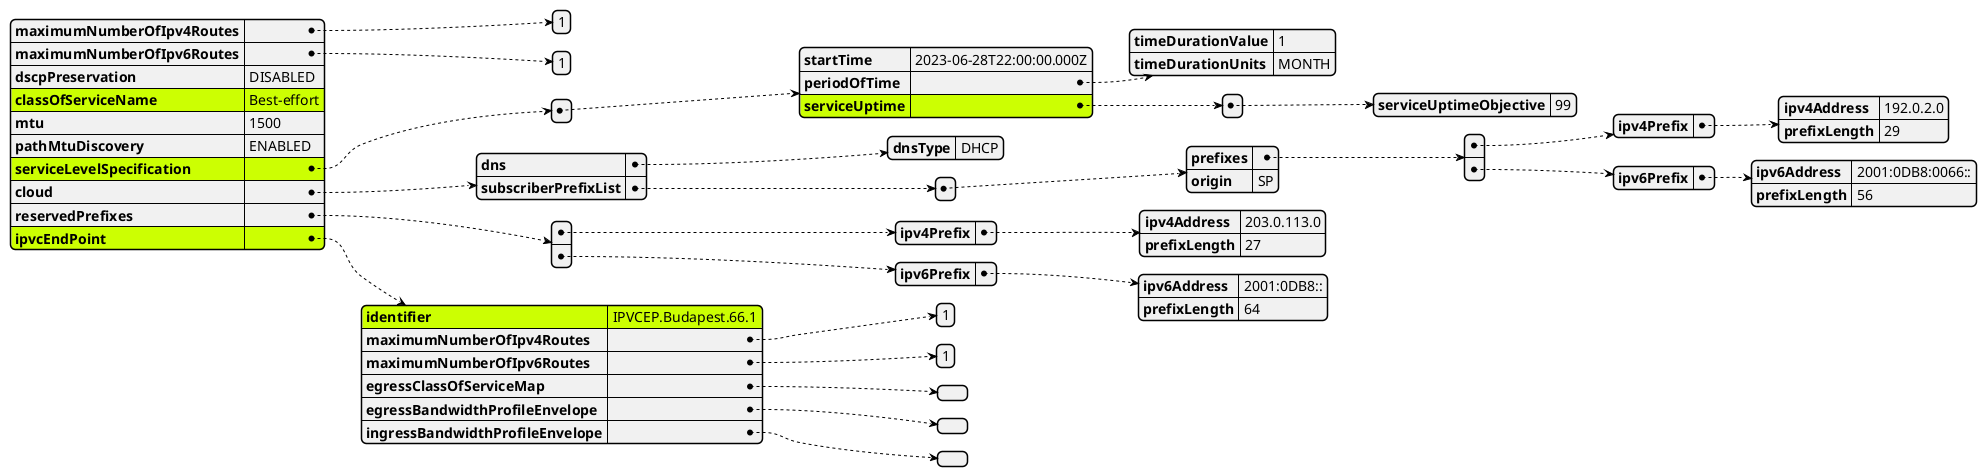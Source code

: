 @startjson
#highlight "classOfServiceName"
#highlight "serviceLevelSpecification" 
#highlight "serviceLevelSpecification" /  "0" / "serviceUptime" 
#highlight "ipvcEndPoint" 
#highlight "ipvcEndPoint" / "identifier"

{
  "maximumNumberOfIpv4Routes": [1],
  "maximumNumberOfIpv6Routes": [1],
  "dscpPreservation": "DISABLED",
  "classOfServiceName": "Best-effort",
  "mtu": 1500,
  "pathMtuDiscovery": "ENABLED",
  "serviceLevelSpecification": [
    {
      "startTime": "2023-06-28T22:00:00.000Z",
      "periodOfTime": {
        "timeDurationValue": 1,
        "timeDurationUnits": "MONTH"
      },
      "serviceUptime": [
        {
          "serviceUptimeObjective": 99
        }
      ]
    }
  ],
  "cloud": {
    "dns": {
      "dnsType": "DHCP"
    },
    "subscriberPrefixList": [
      {
        "prefixes": [
          {
            "ipv4Prefix": {
              "ipv4Address": "192.0.2.0",
              "prefixLength": 29
            }
          },
          {
            "ipv6Prefix": {
              "ipv6Address": "2001:0DB8:0066::",
              "prefixLength": 56
            }
          }
        ],
        "origin": "SP"
      }
    ]
  },
  "reservedPrefixes": [
    {
      "ipv4Prefix": {
        "ipv4Address": "203.0.113.0",
        "prefixLength": 27
      }
    },
    {
      "ipv6Prefix": {
        "ipv6Address": "2001:0DB8::",
        "prefixLength": 64
      }
    }
  ],
  "ipvcEndPoint": {
    "identifier": "IPVCEP.Budapest.66.1",
    "maximumNumberOfIpv4Routes": [1],
    "maximumNumberOfIpv6Routes": [1],
    "egressClassOfServiceMap": [],
    "egressBandwidthProfileEnvelope": [],
    "ingressBandwidthProfileEnvelope": []
  }
}
@endjson